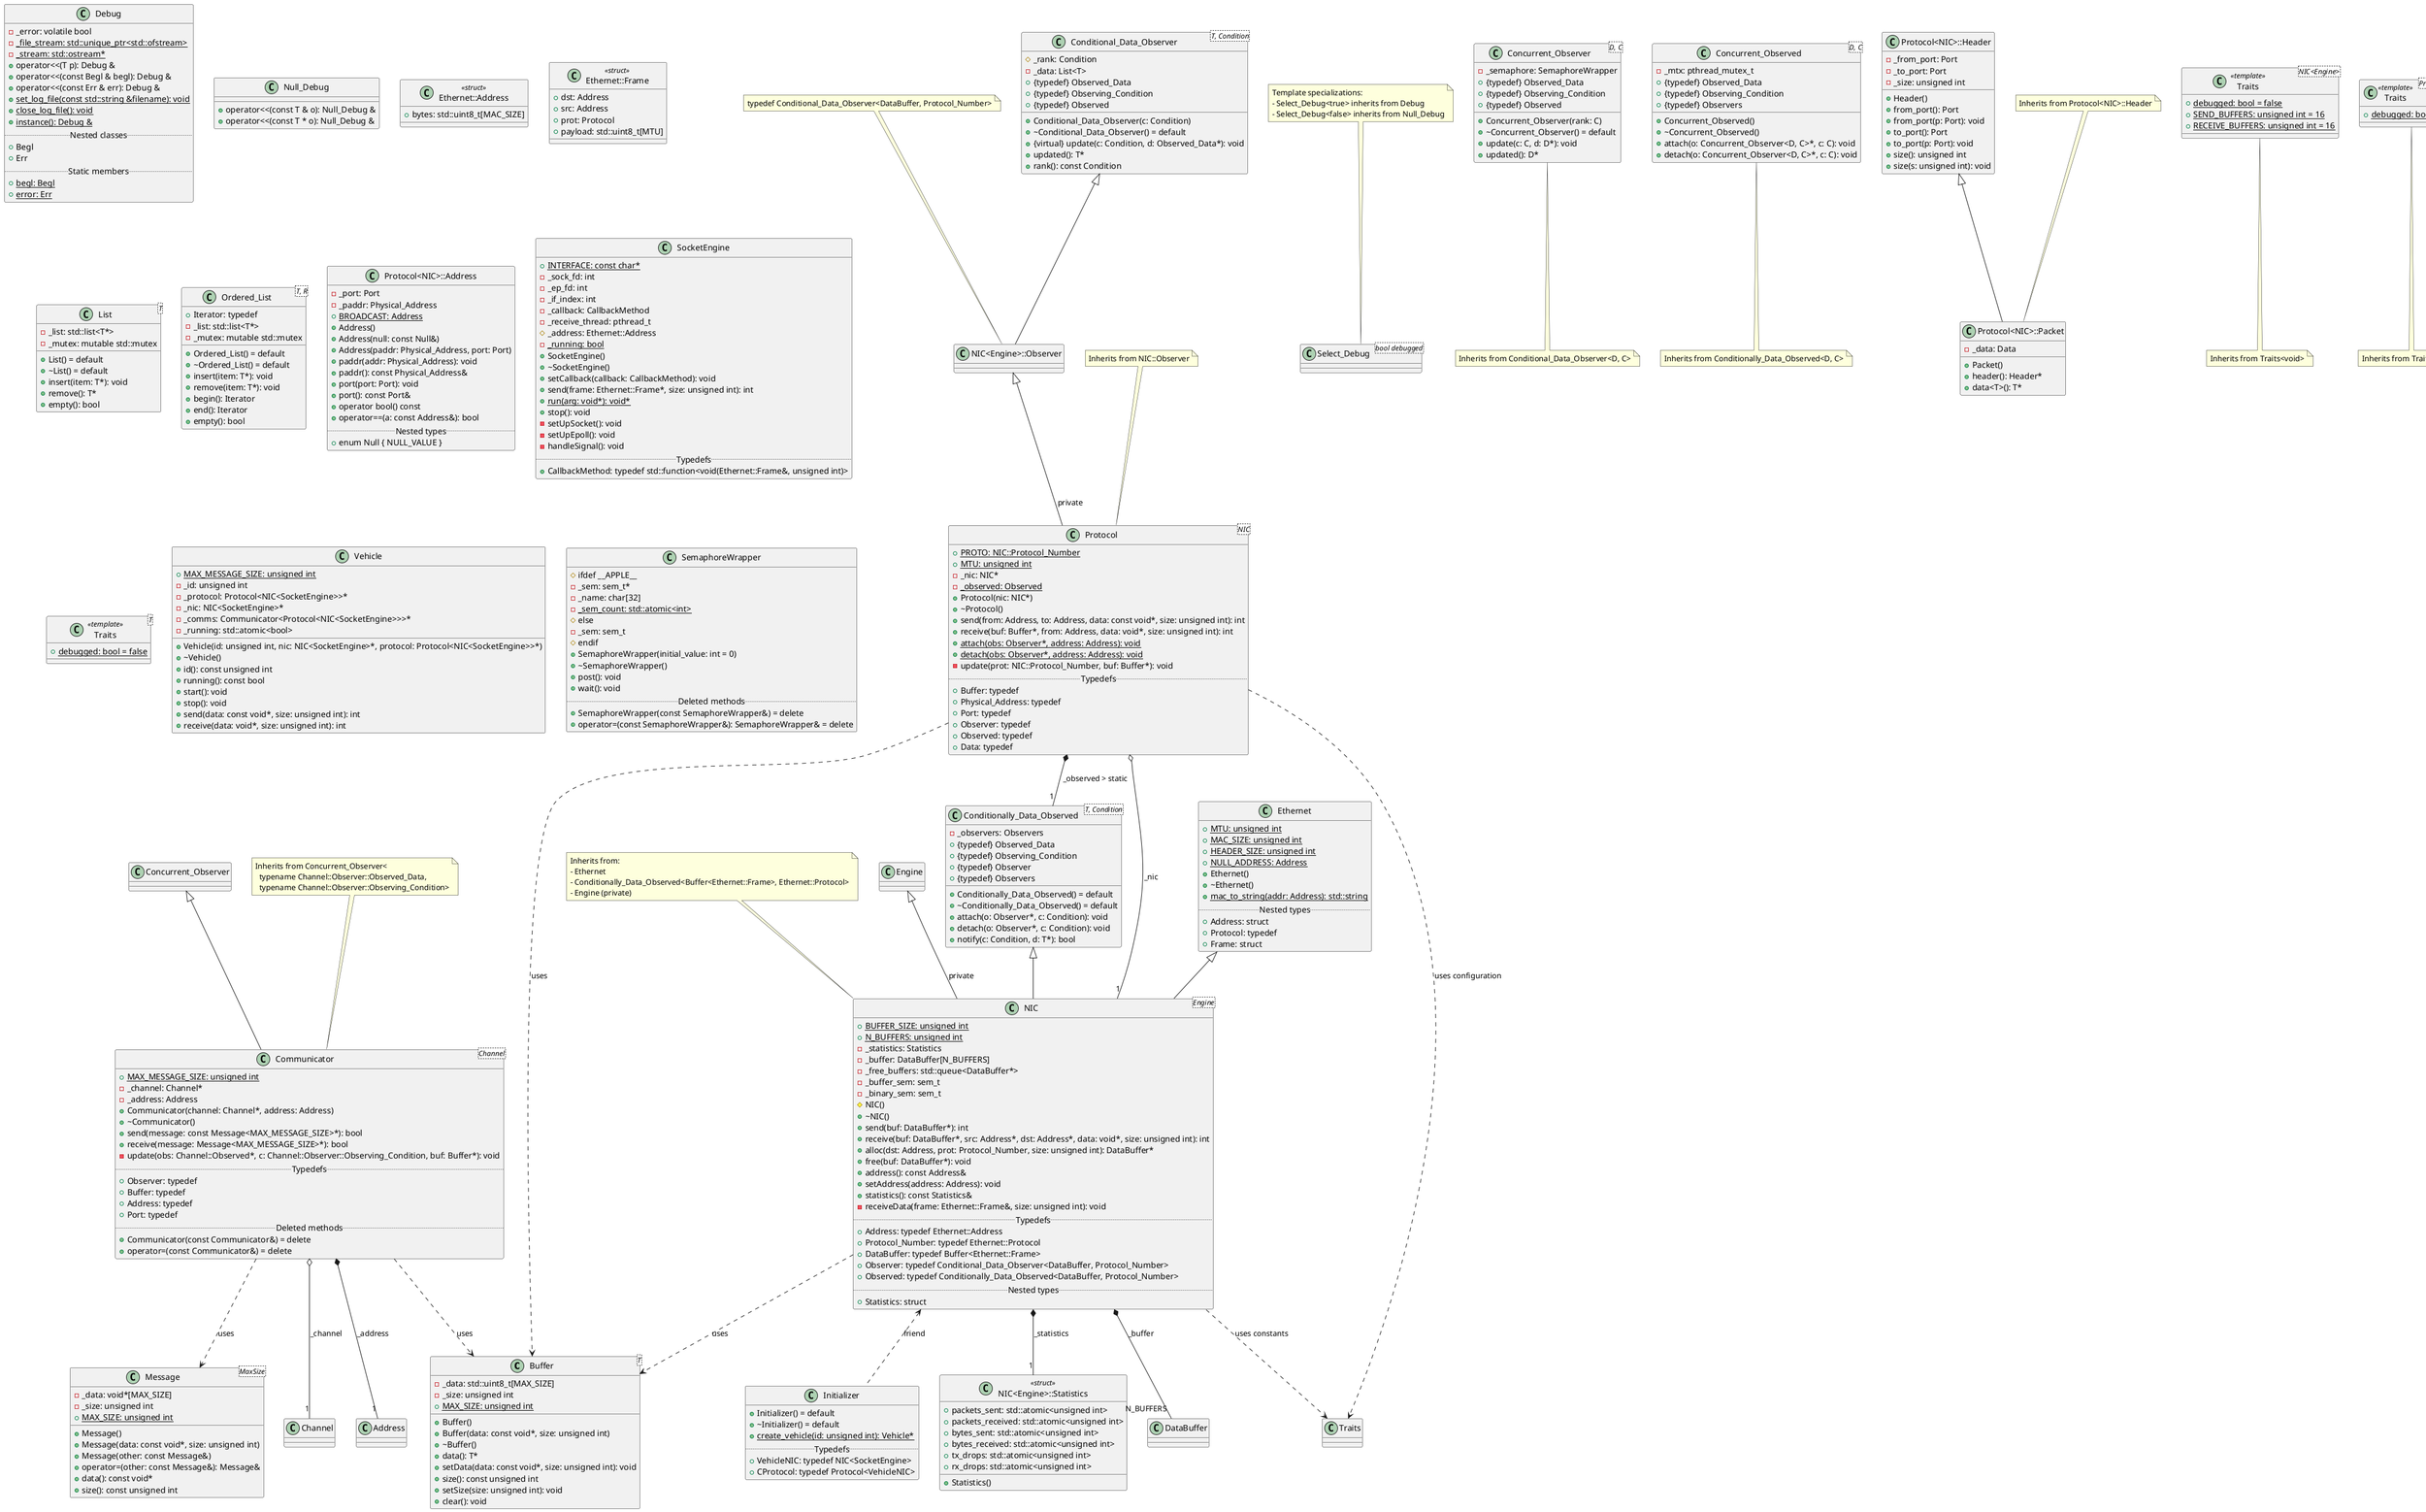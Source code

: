 @startuml 03-class_diagram

class Buffer<T> {
  - _data: std::uint8_t[MAX_SIZE]
  - _size: unsigned int
  + {static} MAX_SIZE: unsigned int
  + Buffer()
  + Buffer(data: const void*, size: unsigned int)
  + ~Buffer()
  + data(): T*
  + setData(data: const void*, size: unsigned int): void
  + size(): const unsigned int
  + setSize(size: unsigned int): void
  + clear(): void
}

class Communicator<Channel> {
  + {static} MAX_MESSAGE_SIZE: unsigned int
  - _channel: Channel*
  - _address: Address
  + Communicator(channel: Channel*, address: Address)
  + ~Communicator()
  + send(message: const Message<MAX_MESSAGE_SIZE>*): bool
  + receive(message: Message<MAX_MESSAGE_SIZE>*): bool
  - update(obs: Channel::Observed*, c: Channel::Observer::Observing_Condition, buf: Buffer*): void
  .. Typedefs ..
  + Observer: typedef
  + Buffer: typedef
  + Address: typedef
  + Port: typedef
  .. Deleted methods ..
  + Communicator(const Communicator&) = delete
  + operator=(const Communicator&) = delete
}

note top of Communicator
  Inherits from Concurrent_Observer<
    typename Channel::Observer::Observed_Data,
    typename Channel::Observer::Observing_Condition>
end note

class Debug {
  - _error: volatile bool
  - {static} _file_stream: std::unique_ptr<std::ofstream>
  - {static} _stream: std::ostream*
  + operator<<(T p): Debug &
  + operator<<(const Begl & begl): Debug &
  + operator<<(const Err & err): Debug &
  + {static} set_log_file(const std::string &filename): void
  + {static} close_log_file(): void
  + {static} instance(): Debug &
  .. Nested classes ..
  + Begl
  + Err
  .. Static members ..
  + {static} begl: Begl
  + {static} error: Err
}

class Null_Debug {
  + operator<<(const T & o): Null_Debug &
  + operator<<(const T * o): Null_Debug &
}

class "Select_Debug<bool debugged>" as SelectDebug {
}

note top of SelectDebug
  Template specializations:
  - Select_Debug<true> inherits from Debug
  - Select_Debug<false> inherits from Null_Debug
end note

class Ethernet {
  + {static} MTU: unsigned int
  + {static} MAC_SIZE: unsigned int
  + {static} HEADER_SIZE: unsigned int
  + {static} NULL_ADDRESS: Address
  + Ethernet()
  + ~Ethernet()
  + {static} mac_to_string(addr: Address): std::string
  .. Nested types ..
  + Address: struct
  + Protocol: typedef
  + Frame: struct
}

class "Ethernet::Address" as EthernetAddress <<struct>> {
  + bytes: std::uint8_t[MAC_SIZE]
}

class "Ethernet::Frame" as EthernetFrame <<struct>> {
  + dst: Address
  + src: Address
  + prot: Protocol
  + payload: std::uint8_t[MTU]
}

class Initializer {
  + Initializer() = default
  + ~Initializer() = default
  + {static} create_vehicle(id: unsigned int): Vehicle*
  .. Typedefs ..
  + VehicleNIC: typedef NIC<SocketEngine>
  + CProtocol: typedef Protocol<VehicleNIC>
}

class "List<T>" as List {
  + List() = default
  + ~List() = default
  + insert(item: T*): void
  + remove(): T*
  + empty(): bool
  - _list: std::list<T*>
  - _mutex: mutable std::mutex
}

class "Ordered_List<T, R>" as OrderedList {
  + Iterator: typedef
  + Ordered_List() = default
  + ~Ordered_List() = default
  + insert(item: T*): void
  + remove(item: T*): void
  + begin(): Iterator
  + end(): Iterator
  + empty(): bool
  - _list: std::list<T*>
  - _mutex: mutable std::mutex
}

class "Message<MaxSize>" as Message {
  - _data: void*[MAX_SIZE]
  - _size: unsigned int
  + {static} MAX_SIZE: unsigned int
  + Message()
  + Message(data: const void*, size: unsigned int)
  + Message(other: const Message&)
  + operator=(other: const Message&): Message&
  + data(): const void*
  + size(): const unsigned int
}

class "NIC<Engine>" as NIC {
  + {static} BUFFER_SIZE: unsigned int
  + {static} N_BUFFERS: unsigned int
  - _statistics: Statistics
  - _buffer: DataBuffer[N_BUFFERS]
  - _free_buffers: std::queue<DataBuffer*>
  - _buffer_sem: sem_t
  - _binary_sem: sem_t
  # NIC()
  + ~NIC()
  + send(buf: DataBuffer*): int
  + receive(buf: DataBuffer*, src: Address*, dst: Address*, data: void*, size: unsigned int): int
  + alloc(dst: Address, prot: Protocol_Number, size: unsigned int): DataBuffer*
  + free(buf: DataBuffer*): void
  + address(): const Address&
  + setAddress(address: Address): void
  + statistics(): const Statistics&
  - receiveData(frame: Ethernet::Frame&, size: unsigned int): void
  .. Typedefs ..
  + Address: typedef Ethernet::Address
  + Protocol_Number: typedef Ethernet::Protocol
  + DataBuffer: typedef Buffer<Ethernet::Frame>
  + Observer: typedef Conditional_Data_Observer<DataBuffer, Protocol_Number>
  + Observed: typedef Conditionally_Data_Observed<DataBuffer, Protocol_Number>
  .. Nested types ..
  + Statistics: struct 
}

note top of NIC
  Inherits from:
  - Ethernet
  - Conditionally_Data_Observed<Buffer<Ethernet::Frame>, Ethernet::Protocol>
  - Engine (private)
end note

class "NIC<Engine>::Statistics" as NICStatistics <<struct>> {
  + packets_sent: std::atomic<unsigned int>
  + packets_received: std::atomic<unsigned int>
  + bytes_sent: std::atomic<unsigned int>
  + bytes_received: std::atomic<unsigned int>
  + tx_drops: std::atomic<unsigned int>
  + rx_drops: std::atomic<unsigned int>
  + Statistics()
}

class "NIC<Engine>::Observer" as NICObserver {
}

note top of NICObserver
  typedef Conditional_Data_Observer<DataBuffer, Protocol_Number>
end note

class "Conditional_Data_Observer<T, Condition>" as ConditionalDataObserver {
  # _rank: Condition
  - _data: List<T>
  + {typedef} Observed_Data
  + {typedef} Observing_Condition
  + {typedef} Observed
  + Conditional_Data_Observer(c: Condition)
  + ~Conditional_Data_Observer() = default
  + {virtual} update(c: Condition, d: Observed_Data*): void
  + updated(): T*
  + rank(): const Condition
}

class "Conditionally_Data_Observed<T, Condition>" as ConditionallyDataObserved {
  - _observers: Observers
  + {typedef} Observed_Data
  + {typedef} Observing_Condition
  + {typedef} Observer
  + {typedef} Observers
  + Conditionally_Data_Observed() = default
  + ~Conditionally_Data_Observed() = default
  + attach(o: Observer*, c: Condition): void
  + detach(o: Observer*, c: Condition): void
  + notify(c: Condition, d: T*): bool
}

class "Concurrent_Observer<D, C>" as ConcurrentObserver {
  - _semaphore: SemaphoreWrapper
  + {typedef} Observed_Data
  + {typedef} Observing_Condition
  + {typedef} Observed
  + Concurrent_Observer(rank: C)
  + ~Concurrent_Observer() = default
  + update(c: C, d: D*): void
  + updated(): D*
}

note bottom of ConcurrentObserver
  Inherits from Conditional_Data_Observer<D, C>
end note

class "Concurrent_Observed<D, C>" as ConcurrentObserved {
  - _mtx: pthread_mutex_t
  + {typedef} Observed_Data
  + {typedef} Observing_Condition
  + {typedef} Observers
  + Concurrent_Observed()
  + ~Concurrent_Observed()
  + attach(o: Concurrent_Observer<D, C>*, c: C): void
  + detach(o: Concurrent_Observer<D, C>*, c: C): void
}

note bottom of ConcurrentObserved
  Inherits from Conditionally_Data_Observed<D, C>
end note

class "Protocol<NIC>" as ProtocolNIC {
  + {static} PROTO: NIC::Protocol_Number
  + {static} MTU: unsigned int
  - _nic: NIC*
  - {static} _observed: Observed
  + Protocol(nic: NIC*)
  + ~Protocol()
  + send(from: Address, to: Address, data: const void*, size: unsigned int): int
  + receive(buf: Buffer*, from: Address, data: void*, size: unsigned int): int
  + {static} attach(obs: Observer*, address: Address): void
  + {static} detach(obs: Observer*, address: Address): void
  - update(prot: NIC::Protocol_Number, buf: Buffer*): void
  .. Typedefs ..
  + Buffer: typedef
  + Physical_Address: typedef
  + Port: typedef
  + Observer: typedef
  + Observed: typedef
  + Data: typedef
}

note top of ProtocolNIC
  Inherits from NIC::Observer
end note

class "Protocol<NIC>::Header" as ProtocolHeader {
  - _from_port: Port
  - _to_port: Port
  - _size: unsigned int
  + Header()
  + from_port(): Port
  + from_port(p: Port): void
  + to_port(): Port
  + to_port(p: Port): void
  + size(): unsigned int
  + size(s: unsigned int): void
}

class "Protocol<NIC>::Packet" as ProtocolPacket {
  - _data: Data
  + Packet()
  + header(): Header*
  + data<T>(): T*
}

note top of ProtocolPacket
  Inherits from Protocol<NIC>::Header
end note

class "Protocol<NIC>::Address" as ProtocolAddress {
  - _port: Port
  - _paddr: Physical_Address
  + {static} BROADCAST: Address
  + Address()
  + Address(null: const Null&)
  + Address(paddr: Physical_Address, port: Port)
  + paddr(addr: Physical_Address): void
  + paddr(): const Physical_Address&
  + port(port: Port): void
  + port(): const Port&
  + operator bool() const
  + operator==(a: const Address&): bool
  .. Nested types ..
  + enum Null { NULL_VALUE }
}

class SocketEngine {
  + {static} INTERFACE: const char*
  - _sock_fd: int
  - _ep_fd: int
  - _if_index: int
  - _callback: CallbackMethod
  - _receive_thread: pthread_t
  # _address: Ethernet::Address
  - {static} _running: bool
  + SocketEngine()
  + ~SocketEngine()
  + setCallback(callback: CallbackMethod): void
  + send(frame: Ethernet::Frame*, size: unsigned int): int
  + {static} run(arg: void*): void*
  + stop(): void
  - setUpSocket(): void
  - setUpEpoll(): void
  - handleSignal(): void
  .. Typedefs ..
  + CallbackMethod: typedef std::function<void(Ethernet::Frame&, unsigned int)>
}

' Traits classes
class "Traits<T>" as BaseTraits <<template>> {
  + {static} debugged: bool = false
}

class "Traits<NIC<Engine>>" as NICTraits <<template>> {
  + {static} debugged: bool = false
  + {static} SEND_BUFFERS: unsigned int = 16
  + {static} RECEIVE_BUFFERS: unsigned int = 16
}

note bottom of NICTraits
  Inherits from Traits<void>
end note

class "Traits<Protocol<NIC>>" as ProtocolTraits <<template>> {
  + {static} debugged: bool = false
}

note bottom of ProtocolTraits
  Inherits from Traits<void>
end note

class "Traits<Protocol<NIC<SocketEngine>>>" as SocketProtocolTraits {
  + {static} debugged: bool = false
  + {static} ETHERNET_PROTOCOL_NUMBER: unsigned int = 888
}

note bottom of SocketProtocolTraits
  Inherits from Traits<void>
end note

class "Traits<SocketEngine>" as SocketEngineTraits {
  + {static} debugged: bool = false
  + {static} INTERFACE_NAME: const char* = "eth0"
}

note bottom of SocketEngineTraits
  Inherits from Traits<void>
end note

class "Traits<Communicator<Channel>>" as CommunicatorTraits <<template>> {
  + {static} debugged: bool = false
}

note bottom of CommunicatorTraits
  Inherits from Traits<void>
end note

class "Traits<Vehicle>" as VehicleTraits {
  + {static} debugged: bool = true
}

note bottom of VehicleTraits
  Inherits from Traits<void>
end note

class "Traits<Debug>" as DebugTraits {
  + {static} error: bool = false
  + {static} warning: bool = false
  + {static} info: bool = true
  + {static} trace: bool = true
}

note bottom of DebugTraits
  Inherits from Traits<void>
end note

class Vehicle {
  + {static} MAX_MESSAGE_SIZE: unsigned int
  - _id: unsigned int
  - _protocol: Protocol<NIC<SocketEngine>>*
  - _nic: NIC<SocketEngine>*
  - _comms: Communicator<Protocol<NIC<SocketEngine>>>*
  - _running: std::atomic<bool>
  + Vehicle(id: unsigned int, nic: NIC<SocketEngine>*, protocol: Protocol<NIC<SocketEngine>>*)
  + ~Vehicle()
  + id(): const unsigned int
  + running(): const bool
  + start(): void
  + stop(): void
  + send(data: const void*, size: unsigned int): int
  + receive(data: void*, size: unsigned int): int
}

class SemaphoreWrapper {
  # ifdef __APPLE__
  - _sem: sem_t*
  - _name: char[32]
  - {static} _sem_count: std::atomic<int>
  # else
  - _sem: sem_t
  # endif
  + SemaphoreWrapper(initial_value: int = 0)
  + ~SemaphoreWrapper()
  + post(): void
  + wait(): void
  .. Deleted methods ..
  + SemaphoreWrapper(const SemaphoreWrapper&) = delete
  + operator=(const SemaphoreWrapper&): SemaphoreWrapper& = delete
}

' Communicator Relationships
Concurrent_Observer <|-- Communicator
Communicator o-- "1" Channel : _channel
Communicator *-- "1" Address : _address
Communicator ..> Message : uses
Communicator ..> Buffer : uses

' NIC Relationships
Ethernet <|-- NIC
ConditionallyDataObserved <|-- NIC
Engine <|-- NIC : private
NIC *-- "1" NICStatistics : _statistics
NIC *-- "N_BUFFERS" DataBuffer : _buffer
NIC <.. Initializer : friend
'' Maybe these uses could be removed
NIC ..> Buffer : uses
NIC ..> Traits : uses constants

' Protocol Relationships
ConditionalDataObserver <|-- NICObserver
NICObserver <|-- ProtocolNIC : private
ProtocolHeader <|-- ProtocolPacket
ProtocolNIC o-- "1" NIC : _nic
ProtocolNIC *-- "1" ConditionallyDataObserved : _observed > static
'' Maybe these uses could be removed
ProtocolNIC ..> Buffer : uses
ProtocolNIC ..> Traits : uses configuration

@enduml

